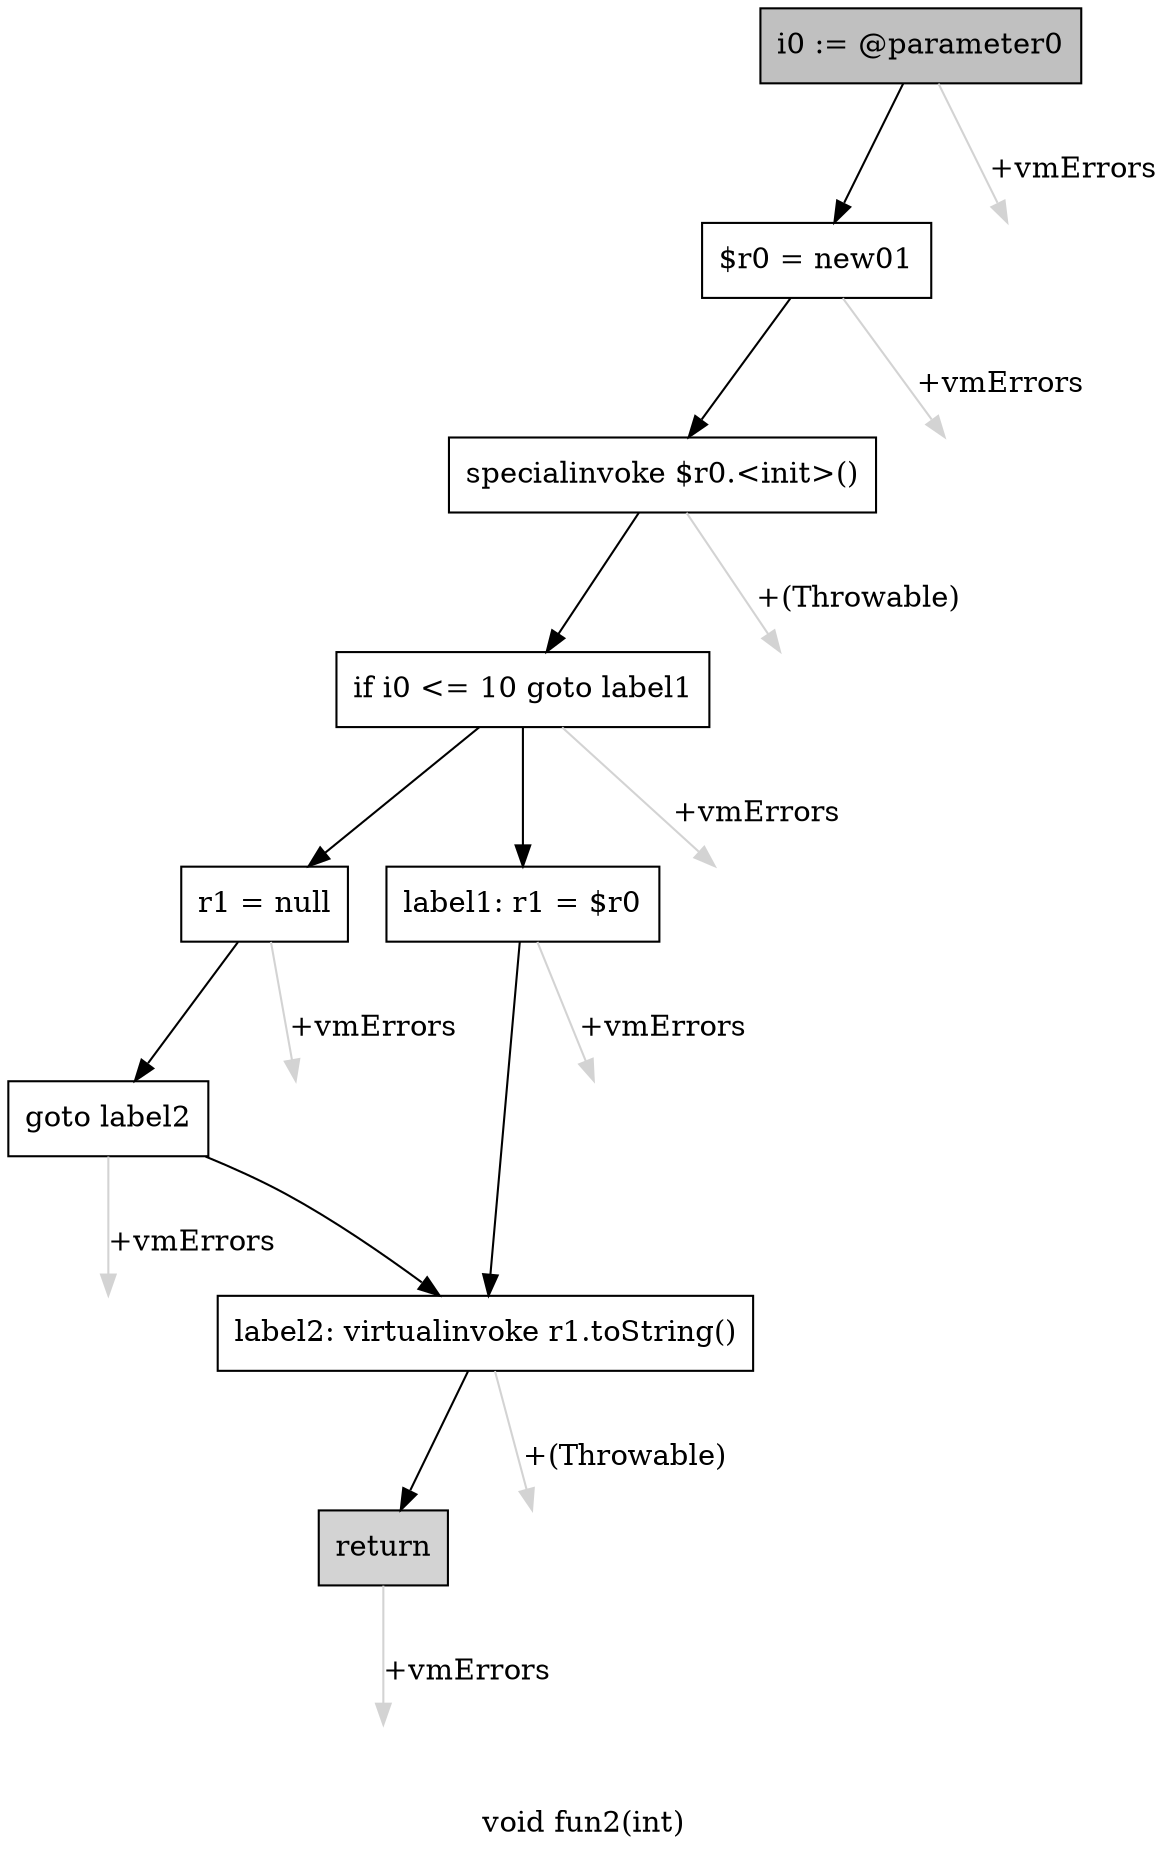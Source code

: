 digraph "void fun2(int)" {
    label="void fun2(int)";
    node [shape=box];
    "0" [style=filled,fillcolor=gray,label="i0 := @parameter0",];
    "1" [label="$r0 = new01",];
    "0"->"1" [color=black,];
    "9" [style=invis,label="Esc",];
    "0"->"9" [color=lightgray,label="\l+vmErrors",];
    "2" [label="specialinvoke $r0.<init>()",];
    "1"->"2" [color=black,];
    "10" [style=invis,label="Esc",];
    "1"->"10" [color=lightgray,label="\l+vmErrors",];
    "3" [label="if i0 <= 10 goto label1",];
    "2"->"3" [color=black,];
    "11" [style=invis,label="Esc",];
    "2"->"11" [color=lightgray,label="\l+(Throwable)",];
    "4" [label="r1 = null",];
    "3"->"4" [color=black,];
    "6" [label="label1: r1 = $r0",];
    "3"->"6" [color=black,];
    "12" [style=invis,label="Esc",];
    "3"->"12" [color=lightgray,label="\l+vmErrors",];
    "5" [label="goto label2",];
    "4"->"5" [color=black,];
    "13" [style=invis,label="Esc",];
    "4"->"13" [color=lightgray,label="\l+vmErrors",];
    "7" [label="label2: virtualinvoke r1.toString()",];
    "5"->"7" [color=black,];
    "14" [style=invis,label="Esc",];
    "5"->"14" [color=lightgray,label="\l+vmErrors",];
    "6"->"7" [color=black,];
    "15" [style=invis,label="Esc",];
    "6"->"15" [color=lightgray,label="\l+vmErrors",];
    "8" [style=filled,fillcolor=lightgray,label="return",];
    "7"->"8" [color=black,];
    "16" [style=invis,label="Esc",];
    "7"->"16" [color=lightgray,label="\l+(Throwable)",];
    "17" [style=invis,label="Esc",];
    "8"->"17" [color=lightgray,label="\l+vmErrors",];
}
